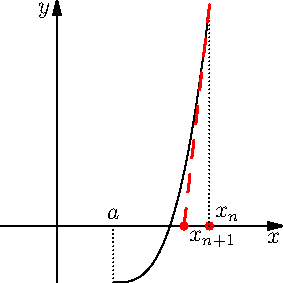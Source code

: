 size(5cm);
import graph;

real a = 1.;
real b = 2.7;

xaxis("$x$", -1, 4, EndArrow); 
yaxis("$y$", -1, 4 , EndArrow);

label("$a$",(a,0),N);
dot((b,0),red+4);
label("$x_n$",(b,0),NE);

real f(real x) { return (x-a)^3 - 1;};
real bb = b -f(b)/(3*(b-a)^2);
dot((bb,0),red+4);
label("$x_{n+1}$",(bb,0),SE);

draw(graph(f,a,b));
draw((a,0)--(a,f(a)),dotted);
draw((b,0)--(b,f(b)),dotted);
draw((b,f(b))--(bb,0), red+1+dashed);